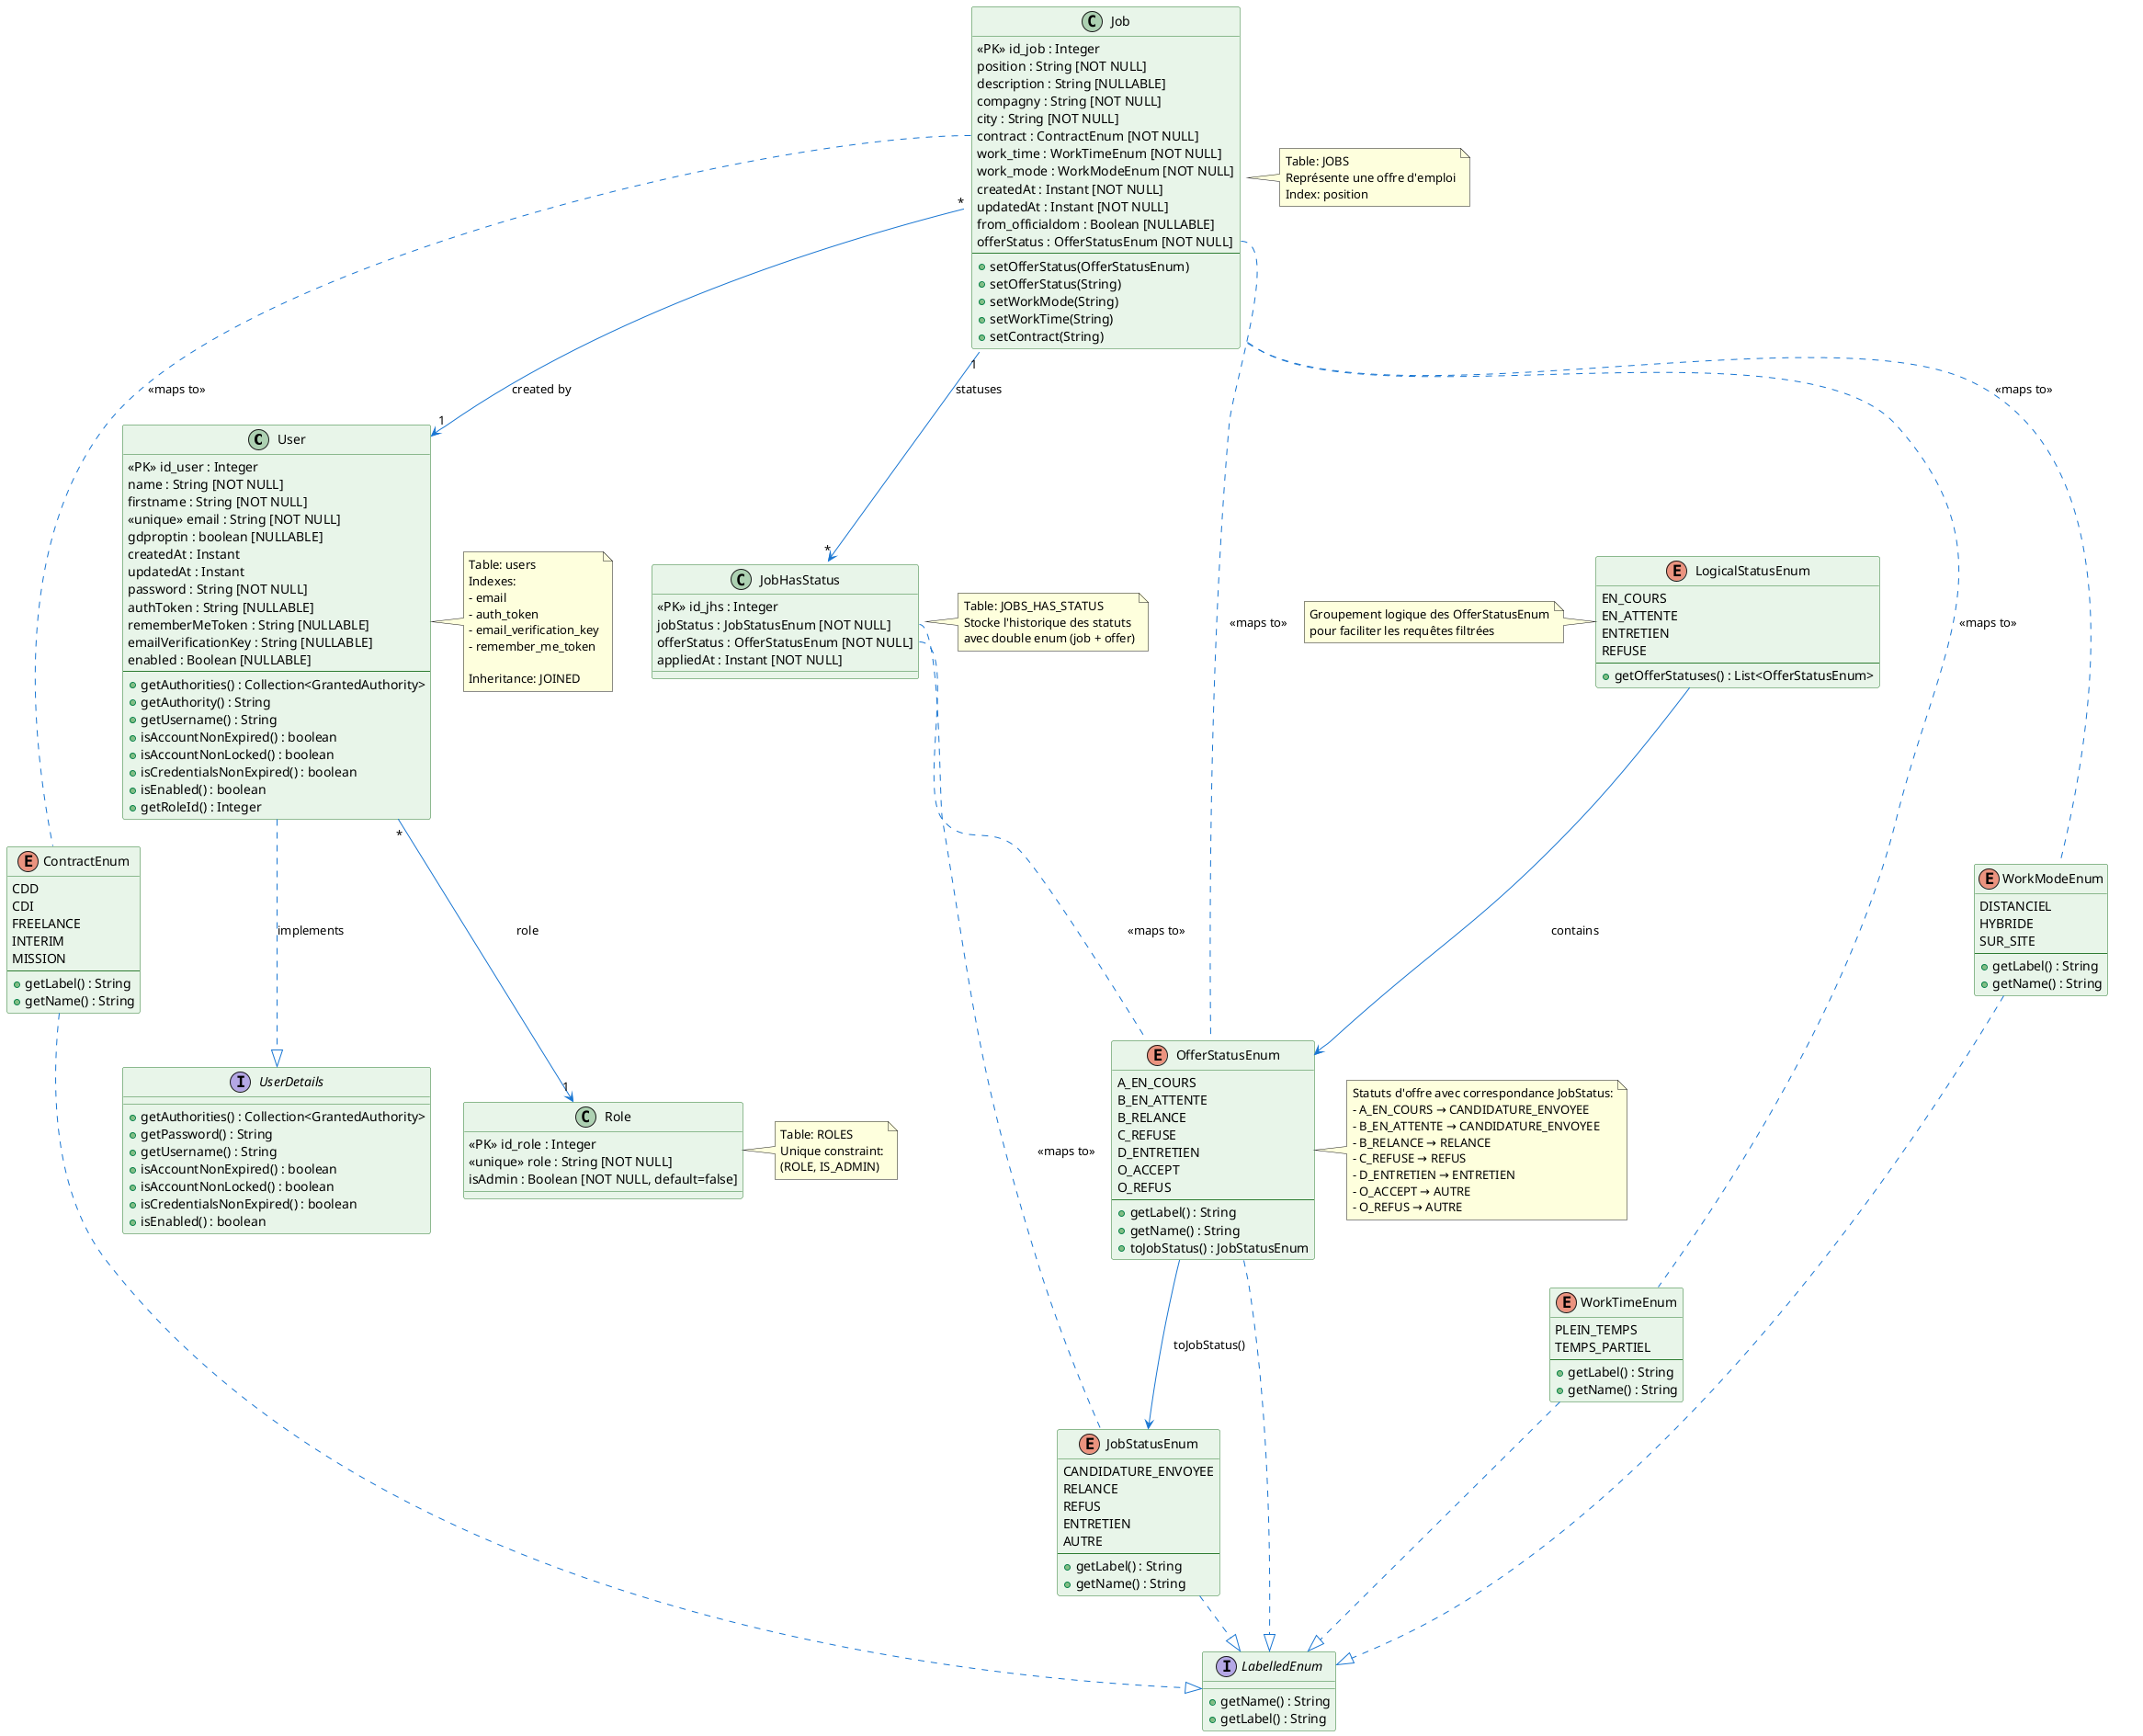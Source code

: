 @startuml

!define ENTITY_COLOR #E8F5E9
!define ENUM_COLOR #FFF9C4
!define KEY_COLOR #FFE082

skinparam class {
    BackgroundColor ENTITY_COLOR
    BorderColor #2E7D32
    ArrowColor #1976D2
}

skinparam enum {
    BackgroundColor ENUM_COLOR
    BorderColor #F57C00
}

class User {
    {field} <<PK>> id_user : Integer
    {field} name : String [NOT NULL]
    {field} firstname : String [NOT NULL]
    {field} <<unique>> email : String [NOT NULL]
    {field} gdproptin : boolean [NULLABLE]
    {field} createdAt : Instant
    {field} updatedAt : Instant
    {field} password : String [NOT NULL]
    {field} authToken : String [NULLABLE]
    {field} rememberMeToken : String [NULLABLE]
    {field} emailVerificationKey : String [NULLABLE]
    {field} enabled : Boolean [NULLABLE]
    --
    {method} + getAuthorities() : Collection<GrantedAuthority>
    {method} + getAuthority() : String
    {method} + getUsername() : String
    {method} + isAccountNonExpired() : boolean
    {method} + isAccountNonLocked() : boolean
    {method} + isCredentialsNonExpired() : boolean
    {method} + isEnabled() : boolean
    {method} + getRoleId() : Integer
}

class Role {
    {field} <<PK>> id_role : Integer
    {field} <<unique>> role : String [NOT NULL]
    {field} isAdmin : Boolean [NOT NULL, default=false]
}

class Job {
    {field} <<PK>> id_job : Integer
    {field} position : String [NOT NULL]
    {field} description : String [NULLABLE]
    {field} compagny : String [NOT NULL]
    {field} city : String [NOT NULL]
    {field} contract : ContractEnum [NOT NULL]
    {field} work_time : WorkTimeEnum [NOT NULL]
    {field} work_mode : WorkModeEnum [NOT NULL]
    {field} createdAt : Instant [NOT NULL]
    {field} updatedAt : Instant [NOT NULL]
    {field} from_officialdom : Boolean [NULLABLE]
    {field} offerStatus : OfferStatusEnum [NOT NULL]
    --
    {method} + setOfferStatus(OfferStatusEnum)
    {method} + setOfferStatus(String)
    {method} + setWorkMode(String)
    {method} + setWorkTime(String)
    {method} + setContract(String)
}

class JobHasStatus {
    {field} <<PK>> id_jhs : Integer
    {field} jobStatus : JobStatusEnum [NOT NULL]
    {field} offerStatus : OfferStatusEnum [NOT NULL]
    {field} appliedAt : Instant [NOT NULL]
}

enum OfferStatusEnum {
    A_EN_COURS
    B_EN_ATTENTE
    B_RELANCE
    C_REFUSE
    D_ENTRETIEN
    O_ACCEPT
    O_REFUS
    --
    + getLabel() : String
    + getName() : String
    + toJobStatus() : JobStatusEnum
}

enum JobStatusEnum {
    CANDIDATURE_ENVOYEE
    RELANCE
    REFUS
    ENTRETIEN
    AUTRE
    --
    + getLabel() : String
    + getName() : String
}

enum ContractEnum {
    CDD
    CDI
    FREELANCE
    INTERIM
    MISSION
    --
    + getLabel() : String
    + getName() : String
}

enum WorkTimeEnum {
    PLEIN_TEMPS
    TEMPS_PARTIEL
    --
    + getLabel() : String
    + getName() : String
}

enum WorkModeEnum {
    DISTANCIEL
    HYBRIDE
    SUR_SITE
    --
    + getLabel() : String
    + getName() : String
}

enum LogicalStatusEnum {
    EN_COURS
    EN_ATTENTE
    ENTRETIEN
    REFUSE
    --
    + getOfferStatuses() : List<OfferStatusEnum>
}

interface UserDetails {
    {method} + getAuthorities() : Collection<GrantedAuthority>
    {method} + getPassword() : String
    {method} + getUsername() : String
    {method} + isAccountNonExpired() : boolean
    {method} + isAccountNonLocked() : boolean
    {method} + isCredentialsNonExpired() : boolean
    {method} + isEnabled() : boolean
}

interface LabelledEnum {
    {method} + getName() : String
    {method} + getLabel() : String
}

' Relations principales
User ..|> UserDetails : implements
User "*" --> "1" Role : role
Job "*" --> "1" User : created by
Job "1" --> "*" JobHasStatus : statuses

' Relations avec les enums
Job::contract .. ContractEnum : <<maps to>>
Job::workTime .. WorkTimeEnum : <<maps to>>
Job::workMode .. WorkModeEnum : <<maps to>>
Job::offerStatus .. OfferStatusEnum : <<maps to>>

JobHasStatus::jobStatus .. JobStatusEnum : <<maps to>>
JobHasStatus::offerStatus .. OfferStatusEnum : <<maps to>>

OfferStatusEnum --> JobStatusEnum : toJobStatus()
LogicalStatusEnum --> OfferStatusEnum : contains

' Implémentations d'interface
OfferStatusEnum ..|> LabelledEnum
JobStatusEnum ..|> LabelledEnum
ContractEnum ..|> LabelledEnum
WorkTimeEnum ..|> LabelledEnum
WorkModeEnum ..|> LabelledEnum

note right of User
  Table: users
  Indexes:
  - email
  - auth_token
  - email_verification_key
  - remember_me_token
  
  Inheritance: JOINED
end note

note right of Role
  Table: ROLES
  Unique constraint:
  (ROLE, IS_ADMIN)
end note

note right of Job
  Table: JOBS
  Représente une offre d'emploi
  Index: position
end note

note right of JobHasStatus
  Table: JOBS_HAS_STATUS
  Stocke l'historique des statuts
  avec double enum (job + offer)
end note

note right of OfferStatusEnum
  Statuts d'offre avec correspondance JobStatus:
  - A_EN_COURS → CANDIDATURE_ENVOYEE
  - B_EN_ATTENTE → CANDIDATURE_ENVOYEE
  - B_RELANCE → RELANCE
  - C_REFUSE → REFUS
  - D_ENTRETIEN → ENTRETIEN
  - O_ACCEPT → AUTRE
  - O_REFUS → AUTRE
end note

note left of LogicalStatusEnum
  Groupement logique des OfferStatusEnum
  pour faciliter les requêtes filtrées
end note

@enduml
